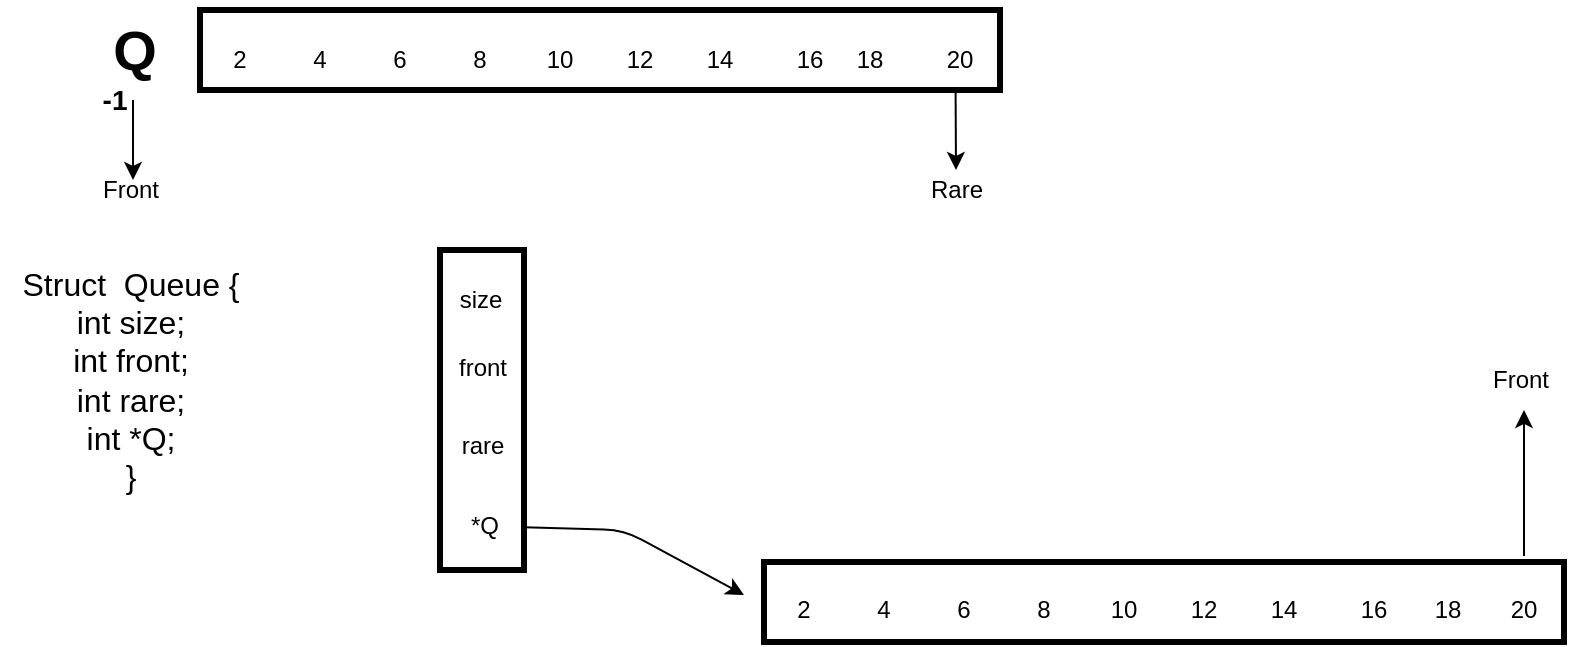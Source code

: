 <mxfile>
    <diagram id="EYCZHQbELB68aXG12WUF" name="Page-1">
        <mxGraphModel dx="758" dy="166" grid="1" gridSize="10" guides="1" tooltips="1" connect="1" arrows="1" fold="1" page="1" pageScale="1" pageWidth="850" pageHeight="1100" math="0" shadow="0">
            <root>
                <mxCell id="0"/>
                <mxCell id="1" parent="0"/>
                <mxCell id="3" value="" style="rounded=0;whiteSpace=wrap;html=1;fillColor=none;strokeWidth=3;" vertex="1" parent="1">
                    <mxGeometry x="358" y="240" width="42" height="160" as="geometry"/>
                </mxCell>
                <mxCell id="4" value="" style="rounded=0;whiteSpace=wrap;html=1;gradientColor=none;fillColor=none;strokeWidth=3;" vertex="1" parent="1">
                    <mxGeometry x="238" y="120" width="400" height="40" as="geometry"/>
                </mxCell>
                <mxCell id="5" value="2" style="text;html=1;strokeColor=none;fillColor=none;align=center;verticalAlign=middle;whiteSpace=wrap;rounded=0;strokeWidth=3;" vertex="1" parent="1">
                    <mxGeometry x="228" y="130" width="60" height="30" as="geometry"/>
                </mxCell>
                <mxCell id="6" value="4" style="text;html=1;strokeColor=none;fillColor=none;align=center;verticalAlign=middle;whiteSpace=wrap;rounded=0;strokeWidth=3;" vertex="1" parent="1">
                    <mxGeometry x="268" y="130" width="60" height="30" as="geometry"/>
                </mxCell>
                <mxCell id="7" value="6" style="text;html=1;strokeColor=none;fillColor=none;align=center;verticalAlign=middle;whiteSpace=wrap;rounded=0;strokeWidth=3;" vertex="1" parent="1">
                    <mxGeometry x="308" y="130" width="60" height="30" as="geometry"/>
                </mxCell>
                <mxCell id="8" value="8" style="text;html=1;strokeColor=none;fillColor=none;align=center;verticalAlign=middle;whiteSpace=wrap;rounded=0;strokeWidth=3;" vertex="1" parent="1">
                    <mxGeometry x="348" y="130" width="60" height="30" as="geometry"/>
                </mxCell>
                <mxCell id="9" value="10" style="text;html=1;strokeColor=none;fillColor=none;align=center;verticalAlign=middle;whiteSpace=wrap;rounded=0;strokeWidth=3;" vertex="1" parent="1">
                    <mxGeometry x="388" y="130" width="60" height="30" as="geometry"/>
                </mxCell>
                <mxCell id="10" value="12" style="text;html=1;strokeColor=none;fillColor=none;align=center;verticalAlign=middle;whiteSpace=wrap;rounded=0;strokeWidth=3;" vertex="1" parent="1">
                    <mxGeometry x="428" y="130" width="60" height="30" as="geometry"/>
                </mxCell>
                <mxCell id="11" value="14" style="text;html=1;strokeColor=none;fillColor=none;align=center;verticalAlign=middle;whiteSpace=wrap;rounded=0;strokeWidth=3;" vertex="1" parent="1">
                    <mxGeometry x="468" y="130" width="60" height="30" as="geometry"/>
                </mxCell>
                <mxCell id="12" value="16" style="text;html=1;strokeColor=none;fillColor=none;align=center;verticalAlign=middle;whiteSpace=wrap;rounded=0;strokeWidth=3;" vertex="1" parent="1">
                    <mxGeometry x="513" y="130" width="60" height="30" as="geometry"/>
                </mxCell>
                <mxCell id="13" value="18" style="text;html=1;strokeColor=none;fillColor=none;align=center;verticalAlign=middle;whiteSpace=wrap;rounded=0;strokeWidth=3;" vertex="1" parent="1">
                    <mxGeometry x="543" y="130" width="60" height="30" as="geometry"/>
                </mxCell>
                <mxCell id="14" value="20" style="text;html=1;strokeColor=none;fillColor=none;align=center;verticalAlign=middle;whiteSpace=wrap;rounded=0;strokeWidth=3;" vertex="1" parent="1">
                    <mxGeometry x="588" y="130" width="60" height="30" as="geometry"/>
                </mxCell>
                <mxCell id="15" value="" style="edgeStyle=none;orthogonalLoop=1;jettySize=auto;html=1;exitX=0.042;exitY=1.133;exitDx=0;exitDy=0;exitPerimeter=0;" edge="1" parent="1">
                    <mxGeometry width="100" relative="1" as="geometry">
                        <mxPoint x="615.8" y="161.32" as="sourcePoint"/>
                        <mxPoint x="616" y="200" as="targetPoint"/>
                        <Array as="points"/>
                    </mxGeometry>
                </mxCell>
                <mxCell id="16" value="Rare" style="text;html=1;align=center;verticalAlign=middle;resizable=0;points=[];autosize=1;strokeColor=none;fillColor=none;" vertex="1" parent="1">
                    <mxGeometry x="591" y="195" width="50" height="30" as="geometry"/>
                </mxCell>
                <mxCell id="17" value="Q" style="text;html=1;align=center;verticalAlign=middle;resizable=0;points=[];autosize=1;strokeColor=none;fillColor=none;fontSize=28;fontStyle=1" vertex="1" parent="1">
                    <mxGeometry x="180" y="115" width="50" height="50" as="geometry"/>
                </mxCell>
                <mxCell id="18" value="" style="edgeStyle=none;orthogonalLoop=1;jettySize=auto;html=1;fontSize=28;" edge="1" parent="1">
                    <mxGeometry width="100" relative="1" as="geometry">
                        <mxPoint x="204.5" y="165" as="sourcePoint"/>
                        <mxPoint x="204.5" y="205" as="targetPoint"/>
                        <Array as="points"/>
                    </mxGeometry>
                </mxCell>
                <mxCell id="19" value="Front" style="text;html=1;align=center;verticalAlign=middle;resizable=0;points=[];autosize=1;strokeColor=none;fillColor=none;" vertex="1" parent="1">
                    <mxGeometry x="178" y="195" width="50" height="30" as="geometry"/>
                </mxCell>
                <mxCell id="20" value="-1" style="text;html=1;align=center;verticalAlign=middle;resizable=0;points=[];autosize=1;strokeColor=none;fillColor=none;fontSize=14;fontStyle=1" vertex="1" parent="1">
                    <mxGeometry x="175" y="150" width="40" height="30" as="geometry"/>
                </mxCell>
                <mxCell id="21" value="size" style="text;html=1;align=center;verticalAlign=middle;resizable=0;points=[];autosize=1;strokeColor=none;fillColor=none;" vertex="1" parent="1">
                    <mxGeometry x="358" y="250" width="40" height="30" as="geometry"/>
                </mxCell>
                <mxCell id="22" value="Struct&amp;nbsp; Queue {&lt;br style=&quot;font-size: 16px;&quot;&gt;int size;&lt;br style=&quot;font-size: 16px;&quot;&gt;int front;&lt;br style=&quot;font-size: 16px;&quot;&gt;int rare;&lt;br style=&quot;font-size: 16px;&quot;&gt;int *Q;&lt;br style=&quot;font-size: 16px;&quot;&gt;}" style="text;html=1;align=center;verticalAlign=middle;resizable=0;points=[];autosize=1;strokeColor=none;fillColor=none;fontSize=16;" vertex="1" parent="1">
                    <mxGeometry x="138" y="240" width="130" height="130" as="geometry"/>
                </mxCell>
                <mxCell id="23" value="front" style="text;html=1;align=center;verticalAlign=middle;resizable=0;points=[];autosize=1;strokeColor=none;fillColor=none;" vertex="1" parent="1">
                    <mxGeometry x="354" y="284" width="50" height="30" as="geometry"/>
                </mxCell>
                <mxCell id="24" value="rare" style="text;html=1;align=center;verticalAlign=middle;resizable=0;points=[];autosize=1;strokeColor=none;fillColor=none;" vertex="1" parent="1">
                    <mxGeometry x="359" y="323" width="40" height="30" as="geometry"/>
                </mxCell>
                <mxCell id="25" value="" style="edgeStyle=none;html=1;fontSize=16;entryX=0;entryY=0.25;entryDx=0;entryDy=0;" edge="1" parent="1" source="26" target="28">
                    <mxGeometry relative="1" as="geometry">
                        <mxPoint x="500" y="420" as="targetPoint"/>
                        <Array as="points">
                            <mxPoint x="450" y="380"/>
                        </Array>
                    </mxGeometry>
                </mxCell>
                <mxCell id="26" value="*Q" style="text;html=1;align=center;verticalAlign=middle;resizable=0;points=[];autosize=1;strokeColor=none;fillColor=none;" vertex="1" parent="1">
                    <mxGeometry x="360" y="363" width="40" height="30" as="geometry"/>
                </mxCell>
                <mxCell id="27" value="" style="rounded=0;whiteSpace=wrap;html=1;gradientColor=none;fillColor=none;strokeWidth=3;" vertex="1" parent="1">
                    <mxGeometry x="520" y="396" width="400" height="40" as="geometry"/>
                </mxCell>
                <mxCell id="28" value="2" style="text;html=1;strokeColor=none;fillColor=none;align=center;verticalAlign=middle;whiteSpace=wrap;rounded=0;strokeWidth=3;" vertex="1" parent="1">
                    <mxGeometry x="510" y="405" width="60" height="30" as="geometry"/>
                </mxCell>
                <mxCell id="29" value="4" style="text;html=1;strokeColor=none;fillColor=none;align=center;verticalAlign=middle;whiteSpace=wrap;rounded=0;strokeWidth=3;" vertex="1" parent="1">
                    <mxGeometry x="550" y="405" width="60" height="30" as="geometry"/>
                </mxCell>
                <mxCell id="30" value="6" style="text;html=1;strokeColor=none;fillColor=none;align=center;verticalAlign=middle;whiteSpace=wrap;rounded=0;strokeWidth=3;" vertex="1" parent="1">
                    <mxGeometry x="590" y="405" width="60" height="30" as="geometry"/>
                </mxCell>
                <mxCell id="31" value="8" style="text;html=1;strokeColor=none;fillColor=none;align=center;verticalAlign=middle;whiteSpace=wrap;rounded=0;strokeWidth=3;" vertex="1" parent="1">
                    <mxGeometry x="630" y="405" width="60" height="30" as="geometry"/>
                </mxCell>
                <mxCell id="32" value="10" style="text;html=1;strokeColor=none;fillColor=none;align=center;verticalAlign=middle;whiteSpace=wrap;rounded=0;strokeWidth=3;" vertex="1" parent="1">
                    <mxGeometry x="670" y="405" width="60" height="30" as="geometry"/>
                </mxCell>
                <mxCell id="33" value="12" style="text;html=1;strokeColor=none;fillColor=none;align=center;verticalAlign=middle;whiteSpace=wrap;rounded=0;strokeWidth=3;" vertex="1" parent="1">
                    <mxGeometry x="710" y="405" width="60" height="30" as="geometry"/>
                </mxCell>
                <mxCell id="34" value="14" style="text;html=1;strokeColor=none;fillColor=none;align=center;verticalAlign=middle;whiteSpace=wrap;rounded=0;strokeWidth=3;" vertex="1" parent="1">
                    <mxGeometry x="750" y="405" width="60" height="30" as="geometry"/>
                </mxCell>
                <mxCell id="35" value="16" style="text;html=1;strokeColor=none;fillColor=none;align=center;verticalAlign=middle;whiteSpace=wrap;rounded=0;strokeWidth=3;" vertex="1" parent="1">
                    <mxGeometry x="795" y="405" width="60" height="30" as="geometry"/>
                </mxCell>
                <mxCell id="36" value="18" style="text;html=1;strokeColor=none;fillColor=none;align=center;verticalAlign=middle;whiteSpace=wrap;rounded=0;strokeWidth=3;" vertex="1" parent="1">
                    <mxGeometry x="832" y="405" width="60" height="30" as="geometry"/>
                </mxCell>
                <mxCell id="37" value="20" style="text;html=1;strokeColor=none;fillColor=none;align=center;verticalAlign=middle;whiteSpace=wrap;rounded=0;strokeWidth=3;" vertex="1" parent="1">
                    <mxGeometry x="870" y="405" width="60" height="30" as="geometry"/>
                </mxCell>
                <mxCell id="38" value="Front" style="text;html=1;align=center;verticalAlign=middle;resizable=0;points=[];autosize=1;strokeColor=none;fillColor=none;" vertex="1" parent="1">
                    <mxGeometry x="873" y="290" width="50" height="30" as="geometry"/>
                </mxCell>
                <mxCell id="39" value="" style="edgeStyle=none;orthogonalLoop=1;jettySize=auto;html=1;fontSize=16;" edge="1" parent="1">
                    <mxGeometry width="100" relative="1" as="geometry">
                        <mxPoint x="900" y="393" as="sourcePoint"/>
                        <mxPoint x="900" y="320" as="targetPoint"/>
                        <Array as="points"/>
                    </mxGeometry>
                </mxCell>
            </root>
        </mxGraphModel>
    </diagram>
</mxfile>